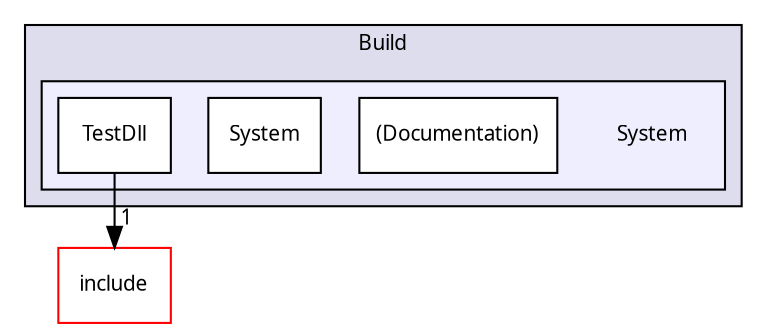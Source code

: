 digraph "Solution/Solution/Alicorn/Build/System" {
  compound=true
  node [ fontsize="10", fontname="Verdana"];
  edge [ labelfontsize="10", labelfontname="Verdana"];
  subgraph clusterdir_8474876d6addb29d5cfd67f2cdcf2951 {
    graph [ bgcolor="#ddddee", pencolor="black", label="Build" fontname="Verdana", fontsize="10", URL="dir_8474876d6addb29d5cfd67f2cdcf2951.html"]
  subgraph clusterdir_e4c66c923d83ea2bdee3f69030086c4d {
    graph [ bgcolor="#eeeeff", pencolor="black", label="" URL="dir_e4c66c923d83ea2bdee3f69030086c4d.html"];
    dir_e4c66c923d83ea2bdee3f69030086c4d [shape=plaintext label="System"];
    dir_672676a1dd75ce743017598dbd9257cb [shape=box label="(Documentation)" color="black" fillcolor="white" style="filled" URL="dir_672676a1dd75ce743017598dbd9257cb.html"];
    dir_b8950da01cd448e40abdd082a704c0ca [shape=box label="System" color="black" fillcolor="white" style="filled" URL="dir_b8950da01cd448e40abdd082a704c0ca.html"];
    dir_c650873fe16286fd26f9947ba88d2b52 [shape=box label="TestDll" color="black" fillcolor="white" style="filled" URL="dir_c650873fe16286fd26f9947ba88d2b52.html"];
  }
  }
  dir_3e485b6767415191f62ea634d9473613 [shape=box label="include" fillcolor="white" style="filled" color="red" URL="dir_3e485b6767415191f62ea634d9473613.html"];
  dir_c650873fe16286fd26f9947ba88d2b52->dir_3e485b6767415191f62ea634d9473613 [headlabel="1", labeldistance=1.5 headhref="dir_000044_000048.html"];
}
